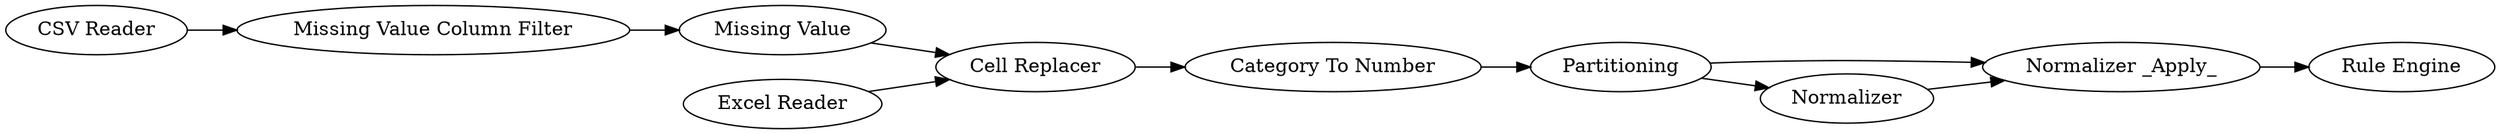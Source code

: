 digraph {
	165 -> 190
	165 -> 189
	1 -> 170
	170 -> 157
	18 -> 159
	190 -> 180
	157 -> 18
	159 -> 165
	17 -> 18
	189 -> 190
	170 [label="Missing Value Column Filter"]
	165 [label=Partitioning]
	180 [label="Rule Engine"]
	190 [label="Normalizer _Apply_"]
	189 [label=Normalizer]
	1 [label="CSV Reader"]
	157 [label="Missing Value"]
	18 [label="Cell Replacer"]
	159 [label="Category To Number"]
	17 [label="Excel Reader"]
	rankdir=LR
}
